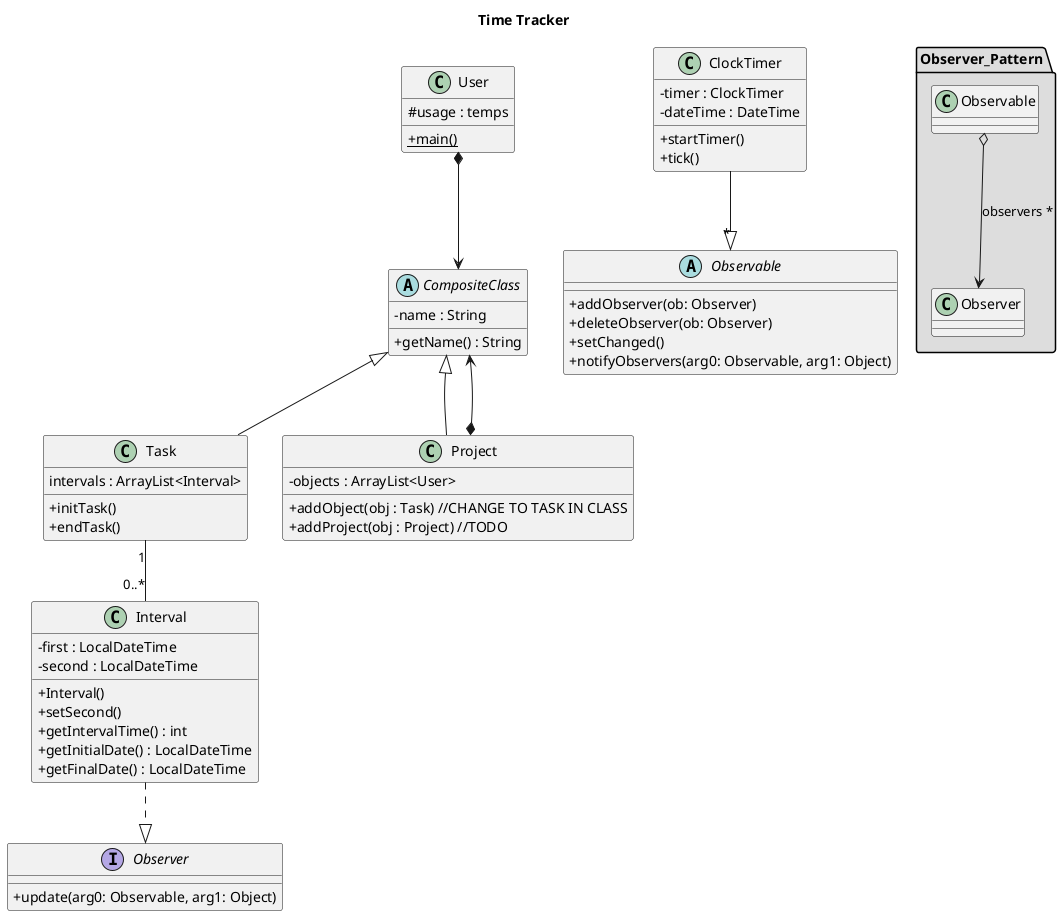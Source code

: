@startuml
skinparam classAttributeIconSize 0

title "Time Tracker"

class User {
# usage : temps
+{static} main()
}

class Task extends CompositeClass{
 intervals : ArrayList<Interval>

+ initTask()
+ endTask()
}

class Project extends CompositeClass {
- objects : ArrayList<User>
+ addObject(obj : Task) //CHANGE TO TASK IN CLASS
+ addProject(obj : Project) //TODO
}

package "Observer_Pattern" #DDDDDD{
    Observable o--> Observer : observers *
}

abstract class Observable{
+ addObserver(ob: Observer)
+ deleteObserver(ob: Observer)
+setChanged()
+notifyObservers(arg0: Observable, arg1: Object)
}

interface Observer{
+update(arg0: Observable, arg1: Object)
}

class ClockTimer{
- timer : ClockTimer
- dateTime : DateTime
+ startTimer()
+ tick()
}

abstract class CompositeClass{
- name : String
+ getName() : String
}

class Interval {
- first : LocalDateTime
- second : LocalDateTime

+ Interval()
+ setSecond()
+ getIntervalTime() : int
+ getInitialDate() : LocalDateTime
+ getFinalDate() : LocalDateTime
}


User *--> CompositeClass
'Project "1"-left-"0..*" Project
CompositeClass <--* Project
Task "1"--"0..*" Interval
ClockTimer --|> "*" Observable
Interval ..|> Observer

@enduml
